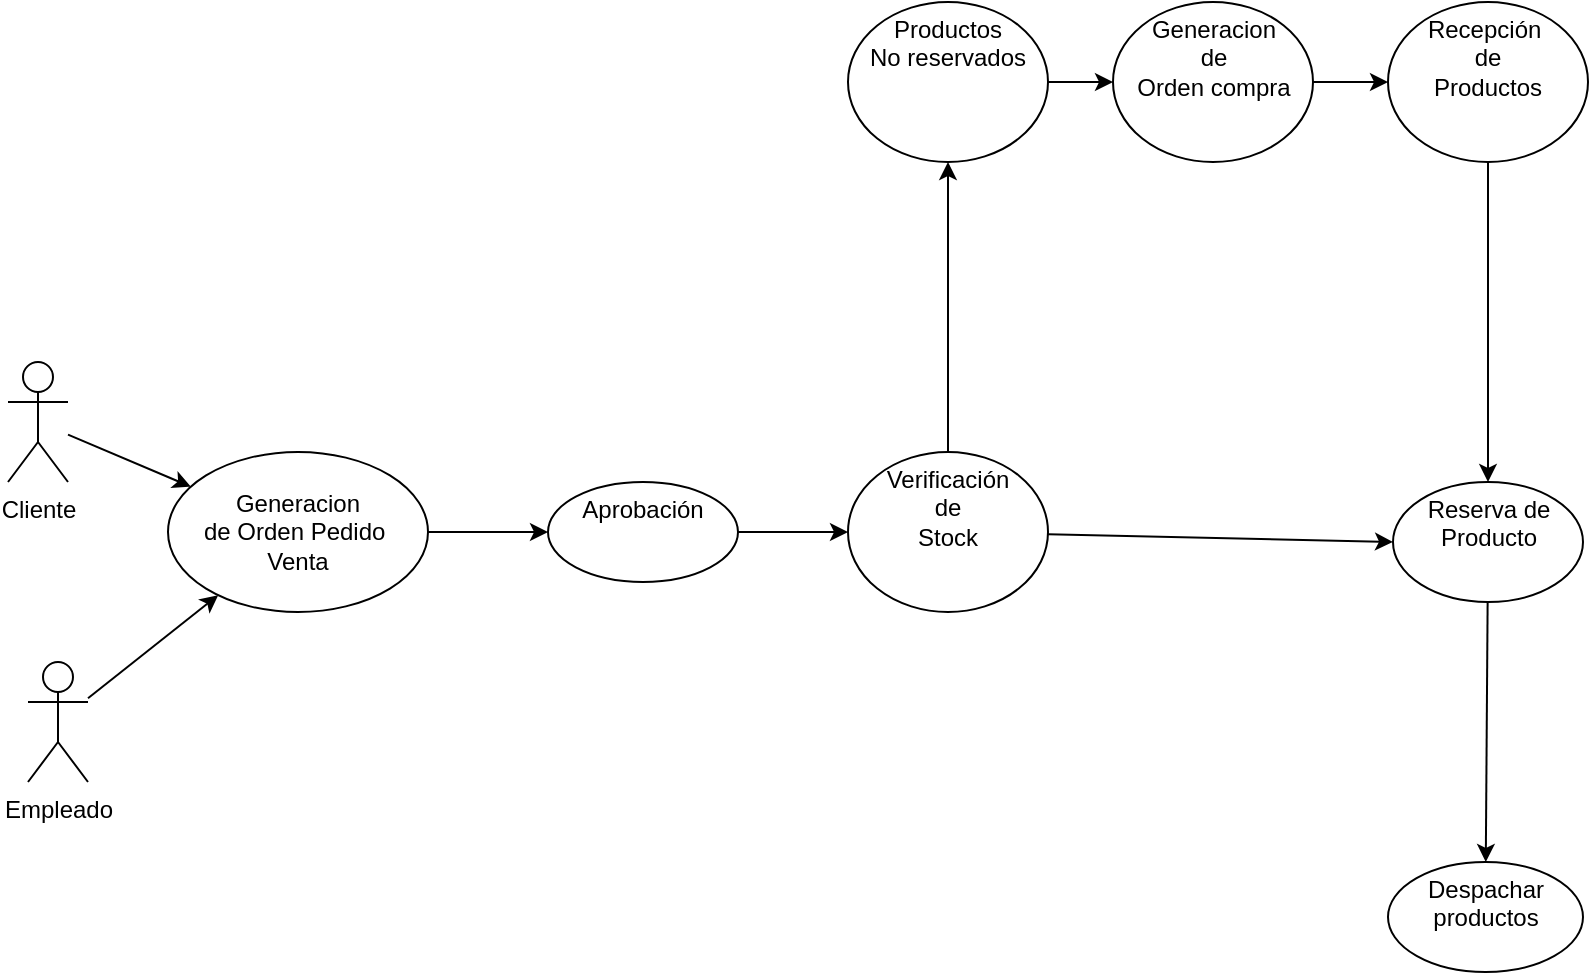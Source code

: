 <mxfile>
    <diagram id="Fl_vFthvxAZfaK5CCrRz" name="Page-1">
        <mxGraphModel dx="1067" dy="687" grid="1" gridSize="10" guides="1" tooltips="1" connect="1" arrows="1" fold="1" page="1" pageScale="1" pageWidth="850" pageHeight="1100" math="0" shadow="0">
            <root>
                <mxCell id="0"/>
                <mxCell id="1" parent="0"/>
                <mxCell id="19" style="edgeStyle=none;html=1;" parent="1" source="2" target="17" edge="1">
                    <mxGeometry relative="1" as="geometry"/>
                </mxCell>
                <mxCell id="2" value="Empleado" style="shape=umlActor;verticalLabelPosition=bottom;verticalAlign=top;html=1;outlineConnect=0;" parent="1" vertex="1">
                    <mxGeometry x="40" y="500" width="30" height="60" as="geometry"/>
                </mxCell>
                <mxCell id="18" style="edgeStyle=none;html=1;" parent="1" source="3" target="17" edge="1">
                    <mxGeometry relative="1" as="geometry"/>
                </mxCell>
                <mxCell id="3" value="Cliente" style="shape=umlActor;verticalLabelPosition=bottom;verticalAlign=top;html=1;outlineConnect=0;" parent="1" vertex="1">
                    <mxGeometry x="30" y="350" width="30" height="60" as="geometry"/>
                </mxCell>
                <mxCell id="21" style="edgeStyle=none;html=1;" parent="1" source="17" target="20" edge="1">
                    <mxGeometry relative="1" as="geometry"/>
                </mxCell>
                <mxCell id="17" value="Generacion &lt;br&gt;de Orden Pedido&amp;nbsp;&lt;br&gt;Venta" style="ellipse;whiteSpace=wrap;html=1;" parent="1" vertex="1">
                    <mxGeometry x="110" y="395" width="130" height="80" as="geometry"/>
                </mxCell>
                <mxCell id="38" value="" style="edgeStyle=none;html=1;" edge="1" parent="1" source="20" target="37">
                    <mxGeometry relative="1" as="geometry"/>
                </mxCell>
                <mxCell id="20" value="Aprobación" style="ellipse;whiteSpace=wrap;html=1;verticalAlign=top;" parent="1" vertex="1">
                    <mxGeometry x="300" y="410" width="95" height="50" as="geometry"/>
                </mxCell>
                <mxCell id="42" style="edgeStyle=none;html=1;" edge="1" parent="1" source="22" target="24">
                    <mxGeometry relative="1" as="geometry"/>
                </mxCell>
                <mxCell id="22" value="Reserva de Producto" style="ellipse;whiteSpace=wrap;html=1;verticalAlign=top;" parent="1" vertex="1">
                    <mxGeometry x="722.5" y="410" width="95" height="60" as="geometry"/>
                </mxCell>
                <mxCell id="24" value="Despachar productos" style="ellipse;whiteSpace=wrap;html=1;verticalAlign=top;" parent="1" vertex="1">
                    <mxGeometry x="720" y="600" width="97.5" height="55" as="geometry"/>
                </mxCell>
                <mxCell id="32" value="" style="edgeStyle=none;html=1;" parent="1" source="29" target="31" edge="1">
                    <mxGeometry relative="1" as="geometry"/>
                </mxCell>
                <mxCell id="29" value="Productos &lt;br&gt;No reservados" style="ellipse;whiteSpace=wrap;html=1;verticalAlign=top;" parent="1" vertex="1">
                    <mxGeometry x="450" y="170" width="100" height="80" as="geometry"/>
                </mxCell>
                <mxCell id="35" value="" style="edgeStyle=none;html=1;" parent="1" source="31" target="34" edge="1">
                    <mxGeometry relative="1" as="geometry"/>
                </mxCell>
                <mxCell id="31" value="Generacion&lt;br&gt;de&lt;br&gt;Orden compra" style="ellipse;whiteSpace=wrap;html=1;verticalAlign=top;" parent="1" vertex="1">
                    <mxGeometry x="582.5" y="170" width="100" height="80" as="geometry"/>
                </mxCell>
                <mxCell id="36" style="edgeStyle=none;html=1;" parent="1" source="34" target="22" edge="1">
                    <mxGeometry relative="1" as="geometry"/>
                </mxCell>
                <mxCell id="34" value="Recepción&amp;nbsp;&lt;br&gt;de&lt;br&gt;Productos" style="ellipse;whiteSpace=wrap;html=1;verticalAlign=top;" parent="1" vertex="1">
                    <mxGeometry x="720" y="170" width="100" height="80" as="geometry"/>
                </mxCell>
                <mxCell id="40" style="edgeStyle=none;html=1;" edge="1" parent="1" source="37" target="29">
                    <mxGeometry relative="1" as="geometry"/>
                </mxCell>
                <mxCell id="41" style="edgeStyle=none;html=1;entryX=0;entryY=0.5;entryDx=0;entryDy=0;" edge="1" parent="1" source="37" target="22">
                    <mxGeometry relative="1" as="geometry"/>
                </mxCell>
                <mxCell id="37" value="Verificación&lt;br&gt;de&lt;br&gt;Stock" style="ellipse;whiteSpace=wrap;html=1;verticalAlign=top;" vertex="1" parent="1">
                    <mxGeometry x="450" y="395" width="100" height="80" as="geometry"/>
                </mxCell>
            </root>
        </mxGraphModel>
    </diagram>
</mxfile>